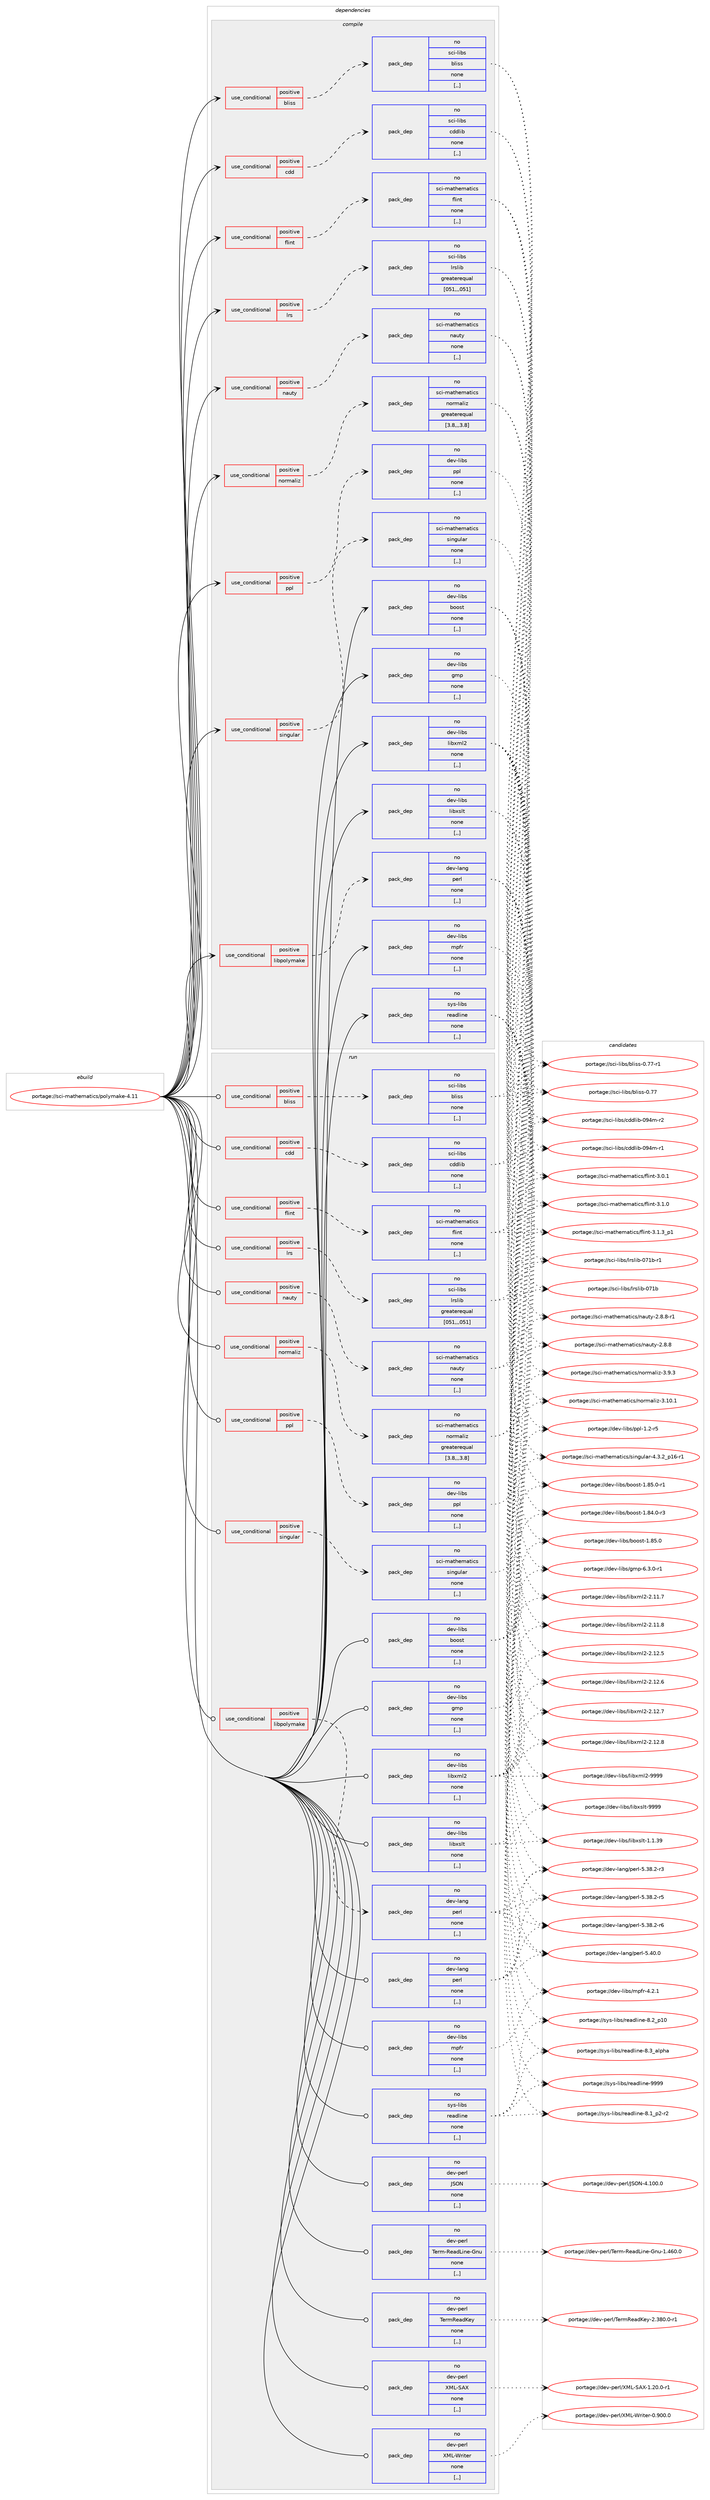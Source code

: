 digraph prolog {

# *************
# Graph options
# *************

newrank=true;
concentrate=true;
compound=true;
graph [rankdir=LR,fontname=Helvetica,fontsize=10,ranksep=1.5];#, ranksep=2.5, nodesep=0.2];
edge  [arrowhead=vee];
node  [fontname=Helvetica,fontsize=10];

# **********
# The ebuild
# **********

subgraph cluster_leftcol {
color=gray;
rank=same;
label=<<i>ebuild</i>>;
id [label="portage://sci-mathematics/polymake-4.11", color=red, width=4, href="../sci-mathematics/polymake-4.11.svg"];
}

# ****************
# The dependencies
# ****************

subgraph cluster_midcol {
color=gray;
label=<<i>dependencies</i>>;
subgraph cluster_compile {
fillcolor="#eeeeee";
style=filled;
label=<<i>compile</i>>;
subgraph cond105934 {
dependency399737 [label=<<TABLE BORDER="0" CELLBORDER="1" CELLSPACING="0" CELLPADDING="4"><TR><TD ROWSPAN="3" CELLPADDING="10">use_conditional</TD></TR><TR><TD>positive</TD></TR><TR><TD>bliss</TD></TR></TABLE>>, shape=none, color=red];
subgraph pack290978 {
dependency399738 [label=<<TABLE BORDER="0" CELLBORDER="1" CELLSPACING="0" CELLPADDING="4" WIDTH="220"><TR><TD ROWSPAN="6" CELLPADDING="30">pack_dep</TD></TR><TR><TD WIDTH="110">no</TD></TR><TR><TD>sci-libs</TD></TR><TR><TD>bliss</TD></TR><TR><TD>none</TD></TR><TR><TD>[,,]</TD></TR></TABLE>>, shape=none, color=blue];
}
dependency399737:e -> dependency399738:w [weight=20,style="dashed",arrowhead="vee"];
}
id:e -> dependency399737:w [weight=20,style="solid",arrowhead="vee"];
subgraph cond105935 {
dependency399739 [label=<<TABLE BORDER="0" CELLBORDER="1" CELLSPACING="0" CELLPADDING="4"><TR><TD ROWSPAN="3" CELLPADDING="10">use_conditional</TD></TR><TR><TD>positive</TD></TR><TR><TD>cdd</TD></TR></TABLE>>, shape=none, color=red];
subgraph pack290979 {
dependency399740 [label=<<TABLE BORDER="0" CELLBORDER="1" CELLSPACING="0" CELLPADDING="4" WIDTH="220"><TR><TD ROWSPAN="6" CELLPADDING="30">pack_dep</TD></TR><TR><TD WIDTH="110">no</TD></TR><TR><TD>sci-libs</TD></TR><TR><TD>cddlib</TD></TR><TR><TD>none</TD></TR><TR><TD>[,,]</TD></TR></TABLE>>, shape=none, color=blue];
}
dependency399739:e -> dependency399740:w [weight=20,style="dashed",arrowhead="vee"];
}
id:e -> dependency399739:w [weight=20,style="solid",arrowhead="vee"];
subgraph cond105936 {
dependency399741 [label=<<TABLE BORDER="0" CELLBORDER="1" CELLSPACING="0" CELLPADDING="4"><TR><TD ROWSPAN="3" CELLPADDING="10">use_conditional</TD></TR><TR><TD>positive</TD></TR><TR><TD>flint</TD></TR></TABLE>>, shape=none, color=red];
subgraph pack290980 {
dependency399742 [label=<<TABLE BORDER="0" CELLBORDER="1" CELLSPACING="0" CELLPADDING="4" WIDTH="220"><TR><TD ROWSPAN="6" CELLPADDING="30">pack_dep</TD></TR><TR><TD WIDTH="110">no</TD></TR><TR><TD>sci-mathematics</TD></TR><TR><TD>flint</TD></TR><TR><TD>none</TD></TR><TR><TD>[,,]</TD></TR></TABLE>>, shape=none, color=blue];
}
dependency399741:e -> dependency399742:w [weight=20,style="dashed",arrowhead="vee"];
}
id:e -> dependency399741:w [weight=20,style="solid",arrowhead="vee"];
subgraph cond105937 {
dependency399743 [label=<<TABLE BORDER="0" CELLBORDER="1" CELLSPACING="0" CELLPADDING="4"><TR><TD ROWSPAN="3" CELLPADDING="10">use_conditional</TD></TR><TR><TD>positive</TD></TR><TR><TD>libpolymake</TD></TR></TABLE>>, shape=none, color=red];
subgraph pack290981 {
dependency399744 [label=<<TABLE BORDER="0" CELLBORDER="1" CELLSPACING="0" CELLPADDING="4" WIDTH="220"><TR><TD ROWSPAN="6" CELLPADDING="30">pack_dep</TD></TR><TR><TD WIDTH="110">no</TD></TR><TR><TD>dev-lang</TD></TR><TR><TD>perl</TD></TR><TR><TD>none</TD></TR><TR><TD>[,,]</TD></TR></TABLE>>, shape=none, color=blue];
}
dependency399743:e -> dependency399744:w [weight=20,style="dashed",arrowhead="vee"];
}
id:e -> dependency399743:w [weight=20,style="solid",arrowhead="vee"];
subgraph cond105938 {
dependency399745 [label=<<TABLE BORDER="0" CELLBORDER="1" CELLSPACING="0" CELLPADDING="4"><TR><TD ROWSPAN="3" CELLPADDING="10">use_conditional</TD></TR><TR><TD>positive</TD></TR><TR><TD>lrs</TD></TR></TABLE>>, shape=none, color=red];
subgraph pack290982 {
dependency399746 [label=<<TABLE BORDER="0" CELLBORDER="1" CELLSPACING="0" CELLPADDING="4" WIDTH="220"><TR><TD ROWSPAN="6" CELLPADDING="30">pack_dep</TD></TR><TR><TD WIDTH="110">no</TD></TR><TR><TD>sci-libs</TD></TR><TR><TD>lrslib</TD></TR><TR><TD>greaterequal</TD></TR><TR><TD>[051,,,051]</TD></TR></TABLE>>, shape=none, color=blue];
}
dependency399745:e -> dependency399746:w [weight=20,style="dashed",arrowhead="vee"];
}
id:e -> dependency399745:w [weight=20,style="solid",arrowhead="vee"];
subgraph cond105939 {
dependency399747 [label=<<TABLE BORDER="0" CELLBORDER="1" CELLSPACING="0" CELLPADDING="4"><TR><TD ROWSPAN="3" CELLPADDING="10">use_conditional</TD></TR><TR><TD>positive</TD></TR><TR><TD>nauty</TD></TR></TABLE>>, shape=none, color=red];
subgraph pack290983 {
dependency399748 [label=<<TABLE BORDER="0" CELLBORDER="1" CELLSPACING="0" CELLPADDING="4" WIDTH="220"><TR><TD ROWSPAN="6" CELLPADDING="30">pack_dep</TD></TR><TR><TD WIDTH="110">no</TD></TR><TR><TD>sci-mathematics</TD></TR><TR><TD>nauty</TD></TR><TR><TD>none</TD></TR><TR><TD>[,,]</TD></TR></TABLE>>, shape=none, color=blue];
}
dependency399747:e -> dependency399748:w [weight=20,style="dashed",arrowhead="vee"];
}
id:e -> dependency399747:w [weight=20,style="solid",arrowhead="vee"];
subgraph cond105940 {
dependency399749 [label=<<TABLE BORDER="0" CELLBORDER="1" CELLSPACING="0" CELLPADDING="4"><TR><TD ROWSPAN="3" CELLPADDING="10">use_conditional</TD></TR><TR><TD>positive</TD></TR><TR><TD>normaliz</TD></TR></TABLE>>, shape=none, color=red];
subgraph pack290984 {
dependency399750 [label=<<TABLE BORDER="0" CELLBORDER="1" CELLSPACING="0" CELLPADDING="4" WIDTH="220"><TR><TD ROWSPAN="6" CELLPADDING="30">pack_dep</TD></TR><TR><TD WIDTH="110">no</TD></TR><TR><TD>sci-mathematics</TD></TR><TR><TD>normaliz</TD></TR><TR><TD>greaterequal</TD></TR><TR><TD>[3.8,,,3.8]</TD></TR></TABLE>>, shape=none, color=blue];
}
dependency399749:e -> dependency399750:w [weight=20,style="dashed",arrowhead="vee"];
}
id:e -> dependency399749:w [weight=20,style="solid",arrowhead="vee"];
subgraph cond105941 {
dependency399751 [label=<<TABLE BORDER="0" CELLBORDER="1" CELLSPACING="0" CELLPADDING="4"><TR><TD ROWSPAN="3" CELLPADDING="10">use_conditional</TD></TR><TR><TD>positive</TD></TR><TR><TD>ppl</TD></TR></TABLE>>, shape=none, color=red];
subgraph pack290985 {
dependency399752 [label=<<TABLE BORDER="0" CELLBORDER="1" CELLSPACING="0" CELLPADDING="4" WIDTH="220"><TR><TD ROWSPAN="6" CELLPADDING="30">pack_dep</TD></TR><TR><TD WIDTH="110">no</TD></TR><TR><TD>dev-libs</TD></TR><TR><TD>ppl</TD></TR><TR><TD>none</TD></TR><TR><TD>[,,]</TD></TR></TABLE>>, shape=none, color=blue];
}
dependency399751:e -> dependency399752:w [weight=20,style="dashed",arrowhead="vee"];
}
id:e -> dependency399751:w [weight=20,style="solid",arrowhead="vee"];
subgraph cond105942 {
dependency399753 [label=<<TABLE BORDER="0" CELLBORDER="1" CELLSPACING="0" CELLPADDING="4"><TR><TD ROWSPAN="3" CELLPADDING="10">use_conditional</TD></TR><TR><TD>positive</TD></TR><TR><TD>singular</TD></TR></TABLE>>, shape=none, color=red];
subgraph pack290986 {
dependency399754 [label=<<TABLE BORDER="0" CELLBORDER="1" CELLSPACING="0" CELLPADDING="4" WIDTH="220"><TR><TD ROWSPAN="6" CELLPADDING="30">pack_dep</TD></TR><TR><TD WIDTH="110">no</TD></TR><TR><TD>sci-mathematics</TD></TR><TR><TD>singular</TD></TR><TR><TD>none</TD></TR><TR><TD>[,,]</TD></TR></TABLE>>, shape=none, color=blue];
}
dependency399753:e -> dependency399754:w [weight=20,style="dashed",arrowhead="vee"];
}
id:e -> dependency399753:w [weight=20,style="solid",arrowhead="vee"];
subgraph pack290987 {
dependency399755 [label=<<TABLE BORDER="0" CELLBORDER="1" CELLSPACING="0" CELLPADDING="4" WIDTH="220"><TR><TD ROWSPAN="6" CELLPADDING="30">pack_dep</TD></TR><TR><TD WIDTH="110">no</TD></TR><TR><TD>dev-libs</TD></TR><TR><TD>boost</TD></TR><TR><TD>none</TD></TR><TR><TD>[,,]</TD></TR></TABLE>>, shape=none, color=blue];
}
id:e -> dependency399755:w [weight=20,style="solid",arrowhead="vee"];
subgraph pack290988 {
dependency399756 [label=<<TABLE BORDER="0" CELLBORDER="1" CELLSPACING="0" CELLPADDING="4" WIDTH="220"><TR><TD ROWSPAN="6" CELLPADDING="30">pack_dep</TD></TR><TR><TD WIDTH="110">no</TD></TR><TR><TD>dev-libs</TD></TR><TR><TD>gmp</TD></TR><TR><TD>none</TD></TR><TR><TD>[,,]</TD></TR></TABLE>>, shape=none, color=blue];
}
id:e -> dependency399756:w [weight=20,style="solid",arrowhead="vee"];
subgraph pack290989 {
dependency399757 [label=<<TABLE BORDER="0" CELLBORDER="1" CELLSPACING="0" CELLPADDING="4" WIDTH="220"><TR><TD ROWSPAN="6" CELLPADDING="30">pack_dep</TD></TR><TR><TD WIDTH="110">no</TD></TR><TR><TD>dev-libs</TD></TR><TR><TD>libxml2</TD></TR><TR><TD>none</TD></TR><TR><TD>[,,]</TD></TR></TABLE>>, shape=none, color=blue];
}
id:e -> dependency399757:w [weight=20,style="solid",arrowhead="vee"];
subgraph pack290990 {
dependency399758 [label=<<TABLE BORDER="0" CELLBORDER="1" CELLSPACING="0" CELLPADDING="4" WIDTH="220"><TR><TD ROWSPAN="6" CELLPADDING="30">pack_dep</TD></TR><TR><TD WIDTH="110">no</TD></TR><TR><TD>dev-libs</TD></TR><TR><TD>libxslt</TD></TR><TR><TD>none</TD></TR><TR><TD>[,,]</TD></TR></TABLE>>, shape=none, color=blue];
}
id:e -> dependency399758:w [weight=20,style="solid",arrowhead="vee"];
subgraph pack290991 {
dependency399759 [label=<<TABLE BORDER="0" CELLBORDER="1" CELLSPACING="0" CELLPADDING="4" WIDTH="220"><TR><TD ROWSPAN="6" CELLPADDING="30">pack_dep</TD></TR><TR><TD WIDTH="110">no</TD></TR><TR><TD>dev-libs</TD></TR><TR><TD>mpfr</TD></TR><TR><TD>none</TD></TR><TR><TD>[,,]</TD></TR></TABLE>>, shape=none, color=blue];
}
id:e -> dependency399759:w [weight=20,style="solid",arrowhead="vee"];
subgraph pack290992 {
dependency399760 [label=<<TABLE BORDER="0" CELLBORDER="1" CELLSPACING="0" CELLPADDING="4" WIDTH="220"><TR><TD ROWSPAN="6" CELLPADDING="30">pack_dep</TD></TR><TR><TD WIDTH="110">no</TD></TR><TR><TD>sys-libs</TD></TR><TR><TD>readline</TD></TR><TR><TD>none</TD></TR><TR><TD>[,,]</TD></TR></TABLE>>, shape=none, color=blue];
}
id:e -> dependency399760:w [weight=20,style="solid",arrowhead="vee"];
}
subgraph cluster_compileandrun {
fillcolor="#eeeeee";
style=filled;
label=<<i>compile and run</i>>;
}
subgraph cluster_run {
fillcolor="#eeeeee";
style=filled;
label=<<i>run</i>>;
subgraph cond105943 {
dependency399761 [label=<<TABLE BORDER="0" CELLBORDER="1" CELLSPACING="0" CELLPADDING="4"><TR><TD ROWSPAN="3" CELLPADDING="10">use_conditional</TD></TR><TR><TD>positive</TD></TR><TR><TD>bliss</TD></TR></TABLE>>, shape=none, color=red];
subgraph pack290993 {
dependency399762 [label=<<TABLE BORDER="0" CELLBORDER="1" CELLSPACING="0" CELLPADDING="4" WIDTH="220"><TR><TD ROWSPAN="6" CELLPADDING="30">pack_dep</TD></TR><TR><TD WIDTH="110">no</TD></TR><TR><TD>sci-libs</TD></TR><TR><TD>bliss</TD></TR><TR><TD>none</TD></TR><TR><TD>[,,]</TD></TR></TABLE>>, shape=none, color=blue];
}
dependency399761:e -> dependency399762:w [weight=20,style="dashed",arrowhead="vee"];
}
id:e -> dependency399761:w [weight=20,style="solid",arrowhead="odot"];
subgraph cond105944 {
dependency399763 [label=<<TABLE BORDER="0" CELLBORDER="1" CELLSPACING="0" CELLPADDING="4"><TR><TD ROWSPAN="3" CELLPADDING="10">use_conditional</TD></TR><TR><TD>positive</TD></TR><TR><TD>cdd</TD></TR></TABLE>>, shape=none, color=red];
subgraph pack290994 {
dependency399764 [label=<<TABLE BORDER="0" CELLBORDER="1" CELLSPACING="0" CELLPADDING="4" WIDTH="220"><TR><TD ROWSPAN="6" CELLPADDING="30">pack_dep</TD></TR><TR><TD WIDTH="110">no</TD></TR><TR><TD>sci-libs</TD></TR><TR><TD>cddlib</TD></TR><TR><TD>none</TD></TR><TR><TD>[,,]</TD></TR></TABLE>>, shape=none, color=blue];
}
dependency399763:e -> dependency399764:w [weight=20,style="dashed",arrowhead="vee"];
}
id:e -> dependency399763:w [weight=20,style="solid",arrowhead="odot"];
subgraph cond105945 {
dependency399765 [label=<<TABLE BORDER="0" CELLBORDER="1" CELLSPACING="0" CELLPADDING="4"><TR><TD ROWSPAN="3" CELLPADDING="10">use_conditional</TD></TR><TR><TD>positive</TD></TR><TR><TD>flint</TD></TR></TABLE>>, shape=none, color=red];
subgraph pack290995 {
dependency399766 [label=<<TABLE BORDER="0" CELLBORDER="1" CELLSPACING="0" CELLPADDING="4" WIDTH="220"><TR><TD ROWSPAN="6" CELLPADDING="30">pack_dep</TD></TR><TR><TD WIDTH="110">no</TD></TR><TR><TD>sci-mathematics</TD></TR><TR><TD>flint</TD></TR><TR><TD>none</TD></TR><TR><TD>[,,]</TD></TR></TABLE>>, shape=none, color=blue];
}
dependency399765:e -> dependency399766:w [weight=20,style="dashed",arrowhead="vee"];
}
id:e -> dependency399765:w [weight=20,style="solid",arrowhead="odot"];
subgraph cond105946 {
dependency399767 [label=<<TABLE BORDER="0" CELLBORDER="1" CELLSPACING="0" CELLPADDING="4"><TR><TD ROWSPAN="3" CELLPADDING="10">use_conditional</TD></TR><TR><TD>positive</TD></TR><TR><TD>libpolymake</TD></TR></TABLE>>, shape=none, color=red];
subgraph pack290996 {
dependency399768 [label=<<TABLE BORDER="0" CELLBORDER="1" CELLSPACING="0" CELLPADDING="4" WIDTH="220"><TR><TD ROWSPAN="6" CELLPADDING="30">pack_dep</TD></TR><TR><TD WIDTH="110">no</TD></TR><TR><TD>dev-lang</TD></TR><TR><TD>perl</TD></TR><TR><TD>none</TD></TR><TR><TD>[,,]</TD></TR></TABLE>>, shape=none, color=blue];
}
dependency399767:e -> dependency399768:w [weight=20,style="dashed",arrowhead="vee"];
}
id:e -> dependency399767:w [weight=20,style="solid",arrowhead="odot"];
subgraph cond105947 {
dependency399769 [label=<<TABLE BORDER="0" CELLBORDER="1" CELLSPACING="0" CELLPADDING="4"><TR><TD ROWSPAN="3" CELLPADDING="10">use_conditional</TD></TR><TR><TD>positive</TD></TR><TR><TD>lrs</TD></TR></TABLE>>, shape=none, color=red];
subgraph pack290997 {
dependency399770 [label=<<TABLE BORDER="0" CELLBORDER="1" CELLSPACING="0" CELLPADDING="4" WIDTH="220"><TR><TD ROWSPAN="6" CELLPADDING="30">pack_dep</TD></TR><TR><TD WIDTH="110">no</TD></TR><TR><TD>sci-libs</TD></TR><TR><TD>lrslib</TD></TR><TR><TD>greaterequal</TD></TR><TR><TD>[051,,,051]</TD></TR></TABLE>>, shape=none, color=blue];
}
dependency399769:e -> dependency399770:w [weight=20,style="dashed",arrowhead="vee"];
}
id:e -> dependency399769:w [weight=20,style="solid",arrowhead="odot"];
subgraph cond105948 {
dependency399771 [label=<<TABLE BORDER="0" CELLBORDER="1" CELLSPACING="0" CELLPADDING="4"><TR><TD ROWSPAN="3" CELLPADDING="10">use_conditional</TD></TR><TR><TD>positive</TD></TR><TR><TD>nauty</TD></TR></TABLE>>, shape=none, color=red];
subgraph pack290998 {
dependency399772 [label=<<TABLE BORDER="0" CELLBORDER="1" CELLSPACING="0" CELLPADDING="4" WIDTH="220"><TR><TD ROWSPAN="6" CELLPADDING="30">pack_dep</TD></TR><TR><TD WIDTH="110">no</TD></TR><TR><TD>sci-mathematics</TD></TR><TR><TD>nauty</TD></TR><TR><TD>none</TD></TR><TR><TD>[,,]</TD></TR></TABLE>>, shape=none, color=blue];
}
dependency399771:e -> dependency399772:w [weight=20,style="dashed",arrowhead="vee"];
}
id:e -> dependency399771:w [weight=20,style="solid",arrowhead="odot"];
subgraph cond105949 {
dependency399773 [label=<<TABLE BORDER="0" CELLBORDER="1" CELLSPACING="0" CELLPADDING="4"><TR><TD ROWSPAN="3" CELLPADDING="10">use_conditional</TD></TR><TR><TD>positive</TD></TR><TR><TD>normaliz</TD></TR></TABLE>>, shape=none, color=red];
subgraph pack290999 {
dependency399774 [label=<<TABLE BORDER="0" CELLBORDER="1" CELLSPACING="0" CELLPADDING="4" WIDTH="220"><TR><TD ROWSPAN="6" CELLPADDING="30">pack_dep</TD></TR><TR><TD WIDTH="110">no</TD></TR><TR><TD>sci-mathematics</TD></TR><TR><TD>normaliz</TD></TR><TR><TD>greaterequal</TD></TR><TR><TD>[3.8,,,3.8]</TD></TR></TABLE>>, shape=none, color=blue];
}
dependency399773:e -> dependency399774:w [weight=20,style="dashed",arrowhead="vee"];
}
id:e -> dependency399773:w [weight=20,style="solid",arrowhead="odot"];
subgraph cond105950 {
dependency399775 [label=<<TABLE BORDER="0" CELLBORDER="1" CELLSPACING="0" CELLPADDING="4"><TR><TD ROWSPAN="3" CELLPADDING="10">use_conditional</TD></TR><TR><TD>positive</TD></TR><TR><TD>ppl</TD></TR></TABLE>>, shape=none, color=red];
subgraph pack291000 {
dependency399776 [label=<<TABLE BORDER="0" CELLBORDER="1" CELLSPACING="0" CELLPADDING="4" WIDTH="220"><TR><TD ROWSPAN="6" CELLPADDING="30">pack_dep</TD></TR><TR><TD WIDTH="110">no</TD></TR><TR><TD>dev-libs</TD></TR><TR><TD>ppl</TD></TR><TR><TD>none</TD></TR><TR><TD>[,,]</TD></TR></TABLE>>, shape=none, color=blue];
}
dependency399775:e -> dependency399776:w [weight=20,style="dashed",arrowhead="vee"];
}
id:e -> dependency399775:w [weight=20,style="solid",arrowhead="odot"];
subgraph cond105951 {
dependency399777 [label=<<TABLE BORDER="0" CELLBORDER="1" CELLSPACING="0" CELLPADDING="4"><TR><TD ROWSPAN="3" CELLPADDING="10">use_conditional</TD></TR><TR><TD>positive</TD></TR><TR><TD>singular</TD></TR></TABLE>>, shape=none, color=red];
subgraph pack291001 {
dependency399778 [label=<<TABLE BORDER="0" CELLBORDER="1" CELLSPACING="0" CELLPADDING="4" WIDTH="220"><TR><TD ROWSPAN="6" CELLPADDING="30">pack_dep</TD></TR><TR><TD WIDTH="110">no</TD></TR><TR><TD>sci-mathematics</TD></TR><TR><TD>singular</TD></TR><TR><TD>none</TD></TR><TR><TD>[,,]</TD></TR></TABLE>>, shape=none, color=blue];
}
dependency399777:e -> dependency399778:w [weight=20,style="dashed",arrowhead="vee"];
}
id:e -> dependency399777:w [weight=20,style="solid",arrowhead="odot"];
subgraph pack291002 {
dependency399779 [label=<<TABLE BORDER="0" CELLBORDER="1" CELLSPACING="0" CELLPADDING="4" WIDTH="220"><TR><TD ROWSPAN="6" CELLPADDING="30">pack_dep</TD></TR><TR><TD WIDTH="110">no</TD></TR><TR><TD>dev-lang</TD></TR><TR><TD>perl</TD></TR><TR><TD>none</TD></TR><TR><TD>[,,]</TD></TR></TABLE>>, shape=none, color=blue];
}
id:e -> dependency399779:w [weight=20,style="solid",arrowhead="odot"];
subgraph pack291003 {
dependency399780 [label=<<TABLE BORDER="0" CELLBORDER="1" CELLSPACING="0" CELLPADDING="4" WIDTH="220"><TR><TD ROWSPAN="6" CELLPADDING="30">pack_dep</TD></TR><TR><TD WIDTH="110">no</TD></TR><TR><TD>dev-libs</TD></TR><TR><TD>boost</TD></TR><TR><TD>none</TD></TR><TR><TD>[,,]</TD></TR></TABLE>>, shape=none, color=blue];
}
id:e -> dependency399780:w [weight=20,style="solid",arrowhead="odot"];
subgraph pack291004 {
dependency399781 [label=<<TABLE BORDER="0" CELLBORDER="1" CELLSPACING="0" CELLPADDING="4" WIDTH="220"><TR><TD ROWSPAN="6" CELLPADDING="30">pack_dep</TD></TR><TR><TD WIDTH="110">no</TD></TR><TR><TD>dev-libs</TD></TR><TR><TD>gmp</TD></TR><TR><TD>none</TD></TR><TR><TD>[,,]</TD></TR></TABLE>>, shape=none, color=blue];
}
id:e -> dependency399781:w [weight=20,style="solid",arrowhead="odot"];
subgraph pack291005 {
dependency399782 [label=<<TABLE BORDER="0" CELLBORDER="1" CELLSPACING="0" CELLPADDING="4" WIDTH="220"><TR><TD ROWSPAN="6" CELLPADDING="30">pack_dep</TD></TR><TR><TD WIDTH="110">no</TD></TR><TR><TD>dev-libs</TD></TR><TR><TD>libxml2</TD></TR><TR><TD>none</TD></TR><TR><TD>[,,]</TD></TR></TABLE>>, shape=none, color=blue];
}
id:e -> dependency399782:w [weight=20,style="solid",arrowhead="odot"];
subgraph pack291006 {
dependency399783 [label=<<TABLE BORDER="0" CELLBORDER="1" CELLSPACING="0" CELLPADDING="4" WIDTH="220"><TR><TD ROWSPAN="6" CELLPADDING="30">pack_dep</TD></TR><TR><TD WIDTH="110">no</TD></TR><TR><TD>dev-libs</TD></TR><TR><TD>libxslt</TD></TR><TR><TD>none</TD></TR><TR><TD>[,,]</TD></TR></TABLE>>, shape=none, color=blue];
}
id:e -> dependency399783:w [weight=20,style="solid",arrowhead="odot"];
subgraph pack291007 {
dependency399784 [label=<<TABLE BORDER="0" CELLBORDER="1" CELLSPACING="0" CELLPADDING="4" WIDTH="220"><TR><TD ROWSPAN="6" CELLPADDING="30">pack_dep</TD></TR><TR><TD WIDTH="110">no</TD></TR><TR><TD>dev-libs</TD></TR><TR><TD>mpfr</TD></TR><TR><TD>none</TD></TR><TR><TD>[,,]</TD></TR></TABLE>>, shape=none, color=blue];
}
id:e -> dependency399784:w [weight=20,style="solid",arrowhead="odot"];
subgraph pack291008 {
dependency399785 [label=<<TABLE BORDER="0" CELLBORDER="1" CELLSPACING="0" CELLPADDING="4" WIDTH="220"><TR><TD ROWSPAN="6" CELLPADDING="30">pack_dep</TD></TR><TR><TD WIDTH="110">no</TD></TR><TR><TD>dev-perl</TD></TR><TR><TD>JSON</TD></TR><TR><TD>none</TD></TR><TR><TD>[,,]</TD></TR></TABLE>>, shape=none, color=blue];
}
id:e -> dependency399785:w [weight=20,style="solid",arrowhead="odot"];
subgraph pack291009 {
dependency399786 [label=<<TABLE BORDER="0" CELLBORDER="1" CELLSPACING="0" CELLPADDING="4" WIDTH="220"><TR><TD ROWSPAN="6" CELLPADDING="30">pack_dep</TD></TR><TR><TD WIDTH="110">no</TD></TR><TR><TD>dev-perl</TD></TR><TR><TD>Term-ReadLine-Gnu</TD></TR><TR><TD>none</TD></TR><TR><TD>[,,]</TD></TR></TABLE>>, shape=none, color=blue];
}
id:e -> dependency399786:w [weight=20,style="solid",arrowhead="odot"];
subgraph pack291010 {
dependency399787 [label=<<TABLE BORDER="0" CELLBORDER="1" CELLSPACING="0" CELLPADDING="4" WIDTH="220"><TR><TD ROWSPAN="6" CELLPADDING="30">pack_dep</TD></TR><TR><TD WIDTH="110">no</TD></TR><TR><TD>dev-perl</TD></TR><TR><TD>TermReadKey</TD></TR><TR><TD>none</TD></TR><TR><TD>[,,]</TD></TR></TABLE>>, shape=none, color=blue];
}
id:e -> dependency399787:w [weight=20,style="solid",arrowhead="odot"];
subgraph pack291011 {
dependency399788 [label=<<TABLE BORDER="0" CELLBORDER="1" CELLSPACING="0" CELLPADDING="4" WIDTH="220"><TR><TD ROWSPAN="6" CELLPADDING="30">pack_dep</TD></TR><TR><TD WIDTH="110">no</TD></TR><TR><TD>dev-perl</TD></TR><TR><TD>XML-SAX</TD></TR><TR><TD>none</TD></TR><TR><TD>[,,]</TD></TR></TABLE>>, shape=none, color=blue];
}
id:e -> dependency399788:w [weight=20,style="solid",arrowhead="odot"];
subgraph pack291012 {
dependency399789 [label=<<TABLE BORDER="0" CELLBORDER="1" CELLSPACING="0" CELLPADDING="4" WIDTH="220"><TR><TD ROWSPAN="6" CELLPADDING="30">pack_dep</TD></TR><TR><TD WIDTH="110">no</TD></TR><TR><TD>dev-perl</TD></TR><TR><TD>XML-Writer</TD></TR><TR><TD>none</TD></TR><TR><TD>[,,]</TD></TR></TABLE>>, shape=none, color=blue];
}
id:e -> dependency399789:w [weight=20,style="solid",arrowhead="odot"];
subgraph pack291013 {
dependency399790 [label=<<TABLE BORDER="0" CELLBORDER="1" CELLSPACING="0" CELLPADDING="4" WIDTH="220"><TR><TD ROWSPAN="6" CELLPADDING="30">pack_dep</TD></TR><TR><TD WIDTH="110">no</TD></TR><TR><TD>sys-libs</TD></TR><TR><TD>readline</TD></TR><TR><TD>none</TD></TR><TR><TD>[,,]</TD></TR></TABLE>>, shape=none, color=blue];
}
id:e -> dependency399790:w [weight=20,style="solid",arrowhead="odot"];
}
}

# **************
# The candidates
# **************

subgraph cluster_choices {
rank=same;
color=gray;
label=<<i>candidates</i>>;

subgraph choice290978 {
color=black;
nodesep=1;
choice11599105451081059811547981081051151154548465555 [label="portage://sci-libs/bliss-0.77", color=red, width=4,href="../sci-libs/bliss-0.77.svg"];
choice115991054510810598115479810810511511545484655554511449 [label="portage://sci-libs/bliss-0.77-r1", color=red, width=4,href="../sci-libs/bliss-0.77-r1.svg"];
dependency399738:e -> choice11599105451081059811547981081051151154548465555:w [style=dotted,weight="100"];
dependency399738:e -> choice115991054510810598115479810810511511545484655554511449:w [style=dotted,weight="100"];
}
subgraph choice290979 {
color=black;
nodesep=1;
choice115991054510810598115479910010010810598454857521094511449 [label="portage://sci-libs/cddlib-094m-r1", color=red, width=4,href="../sci-libs/cddlib-094m-r1.svg"];
choice115991054510810598115479910010010810598454857521094511450 [label="portage://sci-libs/cddlib-094m-r2", color=red, width=4,href="../sci-libs/cddlib-094m-r2.svg"];
dependency399740:e -> choice115991054510810598115479910010010810598454857521094511449:w [style=dotted,weight="100"];
dependency399740:e -> choice115991054510810598115479910010010810598454857521094511450:w [style=dotted,weight="100"];
}
subgraph choice290980 {
color=black;
nodesep=1;
choice115991054510997116104101109971161059911547102108105110116455146484649 [label="portage://sci-mathematics/flint-3.0.1", color=red, width=4,href="../sci-mathematics/flint-3.0.1.svg"];
choice115991054510997116104101109971161059911547102108105110116455146494648 [label="portage://sci-mathematics/flint-3.1.0", color=red, width=4,href="../sci-mathematics/flint-3.1.0.svg"];
choice1159910545109971161041011099711610599115471021081051101164551464946519511249 [label="portage://sci-mathematics/flint-3.1.3_p1", color=red, width=4,href="../sci-mathematics/flint-3.1.3_p1.svg"];
dependency399742:e -> choice115991054510997116104101109971161059911547102108105110116455146484649:w [style=dotted,weight="100"];
dependency399742:e -> choice115991054510997116104101109971161059911547102108105110116455146494648:w [style=dotted,weight="100"];
dependency399742:e -> choice1159910545109971161041011099711610599115471021081051101164551464946519511249:w [style=dotted,weight="100"];
}
subgraph choice290981 {
color=black;
nodesep=1;
choice100101118451089711010347112101114108455346515646504511451 [label="portage://dev-lang/perl-5.38.2-r3", color=red, width=4,href="../dev-lang/perl-5.38.2-r3.svg"];
choice100101118451089711010347112101114108455346515646504511453 [label="portage://dev-lang/perl-5.38.2-r5", color=red, width=4,href="../dev-lang/perl-5.38.2-r5.svg"];
choice100101118451089711010347112101114108455346515646504511454 [label="portage://dev-lang/perl-5.38.2-r6", color=red, width=4,href="../dev-lang/perl-5.38.2-r6.svg"];
choice10010111845108971101034711210111410845534652484648 [label="portage://dev-lang/perl-5.40.0", color=red, width=4,href="../dev-lang/perl-5.40.0.svg"];
dependency399744:e -> choice100101118451089711010347112101114108455346515646504511451:w [style=dotted,weight="100"];
dependency399744:e -> choice100101118451089711010347112101114108455346515646504511453:w [style=dotted,weight="100"];
dependency399744:e -> choice100101118451089711010347112101114108455346515646504511454:w [style=dotted,weight="100"];
dependency399744:e -> choice10010111845108971101034711210111410845534652484648:w [style=dotted,weight="100"];
}
subgraph choice290982 {
color=black;
nodesep=1;
choice11599105451081059811547108114115108105984548554998 [label="portage://sci-libs/lrslib-071b", color=red, width=4,href="../sci-libs/lrslib-071b.svg"];
choice115991054510810598115471081141151081059845485549984511449 [label="portage://sci-libs/lrslib-071b-r1", color=red, width=4,href="../sci-libs/lrslib-071b-r1.svg"];
dependency399746:e -> choice11599105451081059811547108114115108105984548554998:w [style=dotted,weight="100"];
dependency399746:e -> choice115991054510810598115471081141151081059845485549984511449:w [style=dotted,weight="100"];
}
subgraph choice290983 {
color=black;
nodesep=1;
choice11599105451099711610410110997116105991154711097117116121455046564656 [label="portage://sci-mathematics/nauty-2.8.8", color=red, width=4,href="../sci-mathematics/nauty-2.8.8.svg"];
choice115991054510997116104101109971161059911547110971171161214550465646564511449 [label="portage://sci-mathematics/nauty-2.8.8-r1", color=red, width=4,href="../sci-mathematics/nauty-2.8.8-r1.svg"];
dependency399748:e -> choice11599105451099711610410110997116105991154711097117116121455046564656:w [style=dotted,weight="100"];
dependency399748:e -> choice115991054510997116104101109971161059911547110971171161214550465646564511449:w [style=dotted,weight="100"];
}
subgraph choice290984 {
color=black;
nodesep=1;
choice1159910545109971161041011099711610599115471101111141099710810512245514649484649 [label="portage://sci-mathematics/normaliz-3.10.1", color=red, width=4,href="../sci-mathematics/normaliz-3.10.1.svg"];
choice11599105451099711610410110997116105991154711011111410997108105122455146574651 [label="portage://sci-mathematics/normaliz-3.9.3", color=red, width=4,href="../sci-mathematics/normaliz-3.9.3.svg"];
dependency399750:e -> choice1159910545109971161041011099711610599115471101111141099710810512245514649484649:w [style=dotted,weight="100"];
dependency399750:e -> choice11599105451099711610410110997116105991154711011111410997108105122455146574651:w [style=dotted,weight="100"];
}
subgraph choice290985 {
color=black;
nodesep=1;
choice100101118451081059811547112112108454946504511453 [label="portage://dev-libs/ppl-1.2-r5", color=red, width=4,href="../dev-libs/ppl-1.2-r5.svg"];
dependency399752:e -> choice100101118451081059811547112112108454946504511453:w [style=dotted,weight="100"];
}
subgraph choice290986 {
color=black;
nodesep=1;
choice115991054510997116104101109971161059911547115105110103117108971144552465146509511249544511449 [label="portage://sci-mathematics/singular-4.3.2_p16-r1", color=red, width=4,href="../sci-mathematics/singular-4.3.2_p16-r1.svg"];
dependency399754:e -> choice115991054510997116104101109971161059911547115105110103117108971144552465146509511249544511449:w [style=dotted,weight="100"];
}
subgraph choice290987 {
color=black;
nodesep=1;
choice10010111845108105981154798111111115116454946565246484511451 [label="portage://dev-libs/boost-1.84.0-r3", color=red, width=4,href="../dev-libs/boost-1.84.0-r3.svg"];
choice1001011184510810598115479811111111511645494656534648 [label="portage://dev-libs/boost-1.85.0", color=red, width=4,href="../dev-libs/boost-1.85.0.svg"];
choice10010111845108105981154798111111115116454946565346484511449 [label="portage://dev-libs/boost-1.85.0-r1", color=red, width=4,href="../dev-libs/boost-1.85.0-r1.svg"];
dependency399755:e -> choice10010111845108105981154798111111115116454946565246484511451:w [style=dotted,weight="100"];
dependency399755:e -> choice1001011184510810598115479811111111511645494656534648:w [style=dotted,weight="100"];
dependency399755:e -> choice10010111845108105981154798111111115116454946565346484511449:w [style=dotted,weight="100"];
}
subgraph choice290988 {
color=black;
nodesep=1;
choice1001011184510810598115471031091124554465146484511449 [label="portage://dev-libs/gmp-6.3.0-r1", color=red, width=4,href="../dev-libs/gmp-6.3.0-r1.svg"];
dependency399756:e -> choice1001011184510810598115471031091124554465146484511449:w [style=dotted,weight="100"];
}
subgraph choice290989 {
color=black;
nodesep=1;
choice100101118451081059811547108105981201091085045504649494655 [label="portage://dev-libs/libxml2-2.11.7", color=red, width=4,href="../dev-libs/libxml2-2.11.7.svg"];
choice100101118451081059811547108105981201091085045504649494656 [label="portage://dev-libs/libxml2-2.11.8", color=red, width=4,href="../dev-libs/libxml2-2.11.8.svg"];
choice100101118451081059811547108105981201091085045504649504653 [label="portage://dev-libs/libxml2-2.12.5", color=red, width=4,href="../dev-libs/libxml2-2.12.5.svg"];
choice100101118451081059811547108105981201091085045504649504654 [label="portage://dev-libs/libxml2-2.12.6", color=red, width=4,href="../dev-libs/libxml2-2.12.6.svg"];
choice100101118451081059811547108105981201091085045504649504655 [label="portage://dev-libs/libxml2-2.12.7", color=red, width=4,href="../dev-libs/libxml2-2.12.7.svg"];
choice100101118451081059811547108105981201091085045504649504656 [label="portage://dev-libs/libxml2-2.12.8", color=red, width=4,href="../dev-libs/libxml2-2.12.8.svg"];
choice10010111845108105981154710810598120109108504557575757 [label="portage://dev-libs/libxml2-9999", color=red, width=4,href="../dev-libs/libxml2-9999.svg"];
dependency399757:e -> choice100101118451081059811547108105981201091085045504649494655:w [style=dotted,weight="100"];
dependency399757:e -> choice100101118451081059811547108105981201091085045504649494656:w [style=dotted,weight="100"];
dependency399757:e -> choice100101118451081059811547108105981201091085045504649504653:w [style=dotted,weight="100"];
dependency399757:e -> choice100101118451081059811547108105981201091085045504649504654:w [style=dotted,weight="100"];
dependency399757:e -> choice100101118451081059811547108105981201091085045504649504655:w [style=dotted,weight="100"];
dependency399757:e -> choice100101118451081059811547108105981201091085045504649504656:w [style=dotted,weight="100"];
dependency399757:e -> choice10010111845108105981154710810598120109108504557575757:w [style=dotted,weight="100"];
}
subgraph choice290990 {
color=black;
nodesep=1;
choice1001011184510810598115471081059812011510811645494649465157 [label="portage://dev-libs/libxslt-1.1.39", color=red, width=4,href="../dev-libs/libxslt-1.1.39.svg"];
choice100101118451081059811547108105981201151081164557575757 [label="portage://dev-libs/libxslt-9999", color=red, width=4,href="../dev-libs/libxslt-9999.svg"];
dependency399758:e -> choice1001011184510810598115471081059812011510811645494649465157:w [style=dotted,weight="100"];
dependency399758:e -> choice100101118451081059811547108105981201151081164557575757:w [style=dotted,weight="100"];
}
subgraph choice290991 {
color=black;
nodesep=1;
choice100101118451081059811547109112102114455246504649 [label="portage://dev-libs/mpfr-4.2.1", color=red, width=4,href="../dev-libs/mpfr-4.2.1.svg"];
dependency399759:e -> choice100101118451081059811547109112102114455246504649:w [style=dotted,weight="100"];
}
subgraph choice290992 {
color=black;
nodesep=1;
choice115121115451081059811547114101971001081051101014556464995112504511450 [label="portage://sys-libs/readline-8.1_p2-r2", color=red, width=4,href="../sys-libs/readline-8.1_p2-r2.svg"];
choice1151211154510810598115471141019710010810511010145564650951124948 [label="portage://sys-libs/readline-8.2_p10", color=red, width=4,href="../sys-libs/readline-8.2_p10.svg"];
choice1151211154510810598115471141019710010810511010145564651959710811210497 [label="portage://sys-libs/readline-8.3_alpha", color=red, width=4,href="../sys-libs/readline-8.3_alpha.svg"];
choice115121115451081059811547114101971001081051101014557575757 [label="portage://sys-libs/readline-9999", color=red, width=4,href="../sys-libs/readline-9999.svg"];
dependency399760:e -> choice115121115451081059811547114101971001081051101014556464995112504511450:w [style=dotted,weight="100"];
dependency399760:e -> choice1151211154510810598115471141019710010810511010145564650951124948:w [style=dotted,weight="100"];
dependency399760:e -> choice1151211154510810598115471141019710010810511010145564651959710811210497:w [style=dotted,weight="100"];
dependency399760:e -> choice115121115451081059811547114101971001081051101014557575757:w [style=dotted,weight="100"];
}
subgraph choice290993 {
color=black;
nodesep=1;
choice11599105451081059811547981081051151154548465555 [label="portage://sci-libs/bliss-0.77", color=red, width=4,href="../sci-libs/bliss-0.77.svg"];
choice115991054510810598115479810810511511545484655554511449 [label="portage://sci-libs/bliss-0.77-r1", color=red, width=4,href="../sci-libs/bliss-0.77-r1.svg"];
dependency399762:e -> choice11599105451081059811547981081051151154548465555:w [style=dotted,weight="100"];
dependency399762:e -> choice115991054510810598115479810810511511545484655554511449:w [style=dotted,weight="100"];
}
subgraph choice290994 {
color=black;
nodesep=1;
choice115991054510810598115479910010010810598454857521094511449 [label="portage://sci-libs/cddlib-094m-r1", color=red, width=4,href="../sci-libs/cddlib-094m-r1.svg"];
choice115991054510810598115479910010010810598454857521094511450 [label="portage://sci-libs/cddlib-094m-r2", color=red, width=4,href="../sci-libs/cddlib-094m-r2.svg"];
dependency399764:e -> choice115991054510810598115479910010010810598454857521094511449:w [style=dotted,weight="100"];
dependency399764:e -> choice115991054510810598115479910010010810598454857521094511450:w [style=dotted,weight="100"];
}
subgraph choice290995 {
color=black;
nodesep=1;
choice115991054510997116104101109971161059911547102108105110116455146484649 [label="portage://sci-mathematics/flint-3.0.1", color=red, width=4,href="../sci-mathematics/flint-3.0.1.svg"];
choice115991054510997116104101109971161059911547102108105110116455146494648 [label="portage://sci-mathematics/flint-3.1.0", color=red, width=4,href="../sci-mathematics/flint-3.1.0.svg"];
choice1159910545109971161041011099711610599115471021081051101164551464946519511249 [label="portage://sci-mathematics/flint-3.1.3_p1", color=red, width=4,href="../sci-mathematics/flint-3.1.3_p1.svg"];
dependency399766:e -> choice115991054510997116104101109971161059911547102108105110116455146484649:w [style=dotted,weight="100"];
dependency399766:e -> choice115991054510997116104101109971161059911547102108105110116455146494648:w [style=dotted,weight="100"];
dependency399766:e -> choice1159910545109971161041011099711610599115471021081051101164551464946519511249:w [style=dotted,weight="100"];
}
subgraph choice290996 {
color=black;
nodesep=1;
choice100101118451089711010347112101114108455346515646504511451 [label="portage://dev-lang/perl-5.38.2-r3", color=red, width=4,href="../dev-lang/perl-5.38.2-r3.svg"];
choice100101118451089711010347112101114108455346515646504511453 [label="portage://dev-lang/perl-5.38.2-r5", color=red, width=4,href="../dev-lang/perl-5.38.2-r5.svg"];
choice100101118451089711010347112101114108455346515646504511454 [label="portage://dev-lang/perl-5.38.2-r6", color=red, width=4,href="../dev-lang/perl-5.38.2-r6.svg"];
choice10010111845108971101034711210111410845534652484648 [label="portage://dev-lang/perl-5.40.0", color=red, width=4,href="../dev-lang/perl-5.40.0.svg"];
dependency399768:e -> choice100101118451089711010347112101114108455346515646504511451:w [style=dotted,weight="100"];
dependency399768:e -> choice100101118451089711010347112101114108455346515646504511453:w [style=dotted,weight="100"];
dependency399768:e -> choice100101118451089711010347112101114108455346515646504511454:w [style=dotted,weight="100"];
dependency399768:e -> choice10010111845108971101034711210111410845534652484648:w [style=dotted,weight="100"];
}
subgraph choice290997 {
color=black;
nodesep=1;
choice11599105451081059811547108114115108105984548554998 [label="portage://sci-libs/lrslib-071b", color=red, width=4,href="../sci-libs/lrslib-071b.svg"];
choice115991054510810598115471081141151081059845485549984511449 [label="portage://sci-libs/lrslib-071b-r1", color=red, width=4,href="../sci-libs/lrslib-071b-r1.svg"];
dependency399770:e -> choice11599105451081059811547108114115108105984548554998:w [style=dotted,weight="100"];
dependency399770:e -> choice115991054510810598115471081141151081059845485549984511449:w [style=dotted,weight="100"];
}
subgraph choice290998 {
color=black;
nodesep=1;
choice11599105451099711610410110997116105991154711097117116121455046564656 [label="portage://sci-mathematics/nauty-2.8.8", color=red, width=4,href="../sci-mathematics/nauty-2.8.8.svg"];
choice115991054510997116104101109971161059911547110971171161214550465646564511449 [label="portage://sci-mathematics/nauty-2.8.8-r1", color=red, width=4,href="../sci-mathematics/nauty-2.8.8-r1.svg"];
dependency399772:e -> choice11599105451099711610410110997116105991154711097117116121455046564656:w [style=dotted,weight="100"];
dependency399772:e -> choice115991054510997116104101109971161059911547110971171161214550465646564511449:w [style=dotted,weight="100"];
}
subgraph choice290999 {
color=black;
nodesep=1;
choice1159910545109971161041011099711610599115471101111141099710810512245514649484649 [label="portage://sci-mathematics/normaliz-3.10.1", color=red, width=4,href="../sci-mathematics/normaliz-3.10.1.svg"];
choice11599105451099711610410110997116105991154711011111410997108105122455146574651 [label="portage://sci-mathematics/normaliz-3.9.3", color=red, width=4,href="../sci-mathematics/normaliz-3.9.3.svg"];
dependency399774:e -> choice1159910545109971161041011099711610599115471101111141099710810512245514649484649:w [style=dotted,weight="100"];
dependency399774:e -> choice11599105451099711610410110997116105991154711011111410997108105122455146574651:w [style=dotted,weight="100"];
}
subgraph choice291000 {
color=black;
nodesep=1;
choice100101118451081059811547112112108454946504511453 [label="portage://dev-libs/ppl-1.2-r5", color=red, width=4,href="../dev-libs/ppl-1.2-r5.svg"];
dependency399776:e -> choice100101118451081059811547112112108454946504511453:w [style=dotted,weight="100"];
}
subgraph choice291001 {
color=black;
nodesep=1;
choice115991054510997116104101109971161059911547115105110103117108971144552465146509511249544511449 [label="portage://sci-mathematics/singular-4.3.2_p16-r1", color=red, width=4,href="../sci-mathematics/singular-4.3.2_p16-r1.svg"];
dependency399778:e -> choice115991054510997116104101109971161059911547115105110103117108971144552465146509511249544511449:w [style=dotted,weight="100"];
}
subgraph choice291002 {
color=black;
nodesep=1;
choice100101118451089711010347112101114108455346515646504511451 [label="portage://dev-lang/perl-5.38.2-r3", color=red, width=4,href="../dev-lang/perl-5.38.2-r3.svg"];
choice100101118451089711010347112101114108455346515646504511453 [label="portage://dev-lang/perl-5.38.2-r5", color=red, width=4,href="../dev-lang/perl-5.38.2-r5.svg"];
choice100101118451089711010347112101114108455346515646504511454 [label="portage://dev-lang/perl-5.38.2-r6", color=red, width=4,href="../dev-lang/perl-5.38.2-r6.svg"];
choice10010111845108971101034711210111410845534652484648 [label="portage://dev-lang/perl-5.40.0", color=red, width=4,href="../dev-lang/perl-5.40.0.svg"];
dependency399779:e -> choice100101118451089711010347112101114108455346515646504511451:w [style=dotted,weight="100"];
dependency399779:e -> choice100101118451089711010347112101114108455346515646504511453:w [style=dotted,weight="100"];
dependency399779:e -> choice100101118451089711010347112101114108455346515646504511454:w [style=dotted,weight="100"];
dependency399779:e -> choice10010111845108971101034711210111410845534652484648:w [style=dotted,weight="100"];
}
subgraph choice291003 {
color=black;
nodesep=1;
choice10010111845108105981154798111111115116454946565246484511451 [label="portage://dev-libs/boost-1.84.0-r3", color=red, width=4,href="../dev-libs/boost-1.84.0-r3.svg"];
choice1001011184510810598115479811111111511645494656534648 [label="portage://dev-libs/boost-1.85.0", color=red, width=4,href="../dev-libs/boost-1.85.0.svg"];
choice10010111845108105981154798111111115116454946565346484511449 [label="portage://dev-libs/boost-1.85.0-r1", color=red, width=4,href="../dev-libs/boost-1.85.0-r1.svg"];
dependency399780:e -> choice10010111845108105981154798111111115116454946565246484511451:w [style=dotted,weight="100"];
dependency399780:e -> choice1001011184510810598115479811111111511645494656534648:w [style=dotted,weight="100"];
dependency399780:e -> choice10010111845108105981154798111111115116454946565346484511449:w [style=dotted,weight="100"];
}
subgraph choice291004 {
color=black;
nodesep=1;
choice1001011184510810598115471031091124554465146484511449 [label="portage://dev-libs/gmp-6.3.0-r1", color=red, width=4,href="../dev-libs/gmp-6.3.0-r1.svg"];
dependency399781:e -> choice1001011184510810598115471031091124554465146484511449:w [style=dotted,weight="100"];
}
subgraph choice291005 {
color=black;
nodesep=1;
choice100101118451081059811547108105981201091085045504649494655 [label="portage://dev-libs/libxml2-2.11.7", color=red, width=4,href="../dev-libs/libxml2-2.11.7.svg"];
choice100101118451081059811547108105981201091085045504649494656 [label="portage://dev-libs/libxml2-2.11.8", color=red, width=4,href="../dev-libs/libxml2-2.11.8.svg"];
choice100101118451081059811547108105981201091085045504649504653 [label="portage://dev-libs/libxml2-2.12.5", color=red, width=4,href="../dev-libs/libxml2-2.12.5.svg"];
choice100101118451081059811547108105981201091085045504649504654 [label="portage://dev-libs/libxml2-2.12.6", color=red, width=4,href="../dev-libs/libxml2-2.12.6.svg"];
choice100101118451081059811547108105981201091085045504649504655 [label="portage://dev-libs/libxml2-2.12.7", color=red, width=4,href="../dev-libs/libxml2-2.12.7.svg"];
choice100101118451081059811547108105981201091085045504649504656 [label="portage://dev-libs/libxml2-2.12.8", color=red, width=4,href="../dev-libs/libxml2-2.12.8.svg"];
choice10010111845108105981154710810598120109108504557575757 [label="portage://dev-libs/libxml2-9999", color=red, width=4,href="../dev-libs/libxml2-9999.svg"];
dependency399782:e -> choice100101118451081059811547108105981201091085045504649494655:w [style=dotted,weight="100"];
dependency399782:e -> choice100101118451081059811547108105981201091085045504649494656:w [style=dotted,weight="100"];
dependency399782:e -> choice100101118451081059811547108105981201091085045504649504653:w [style=dotted,weight="100"];
dependency399782:e -> choice100101118451081059811547108105981201091085045504649504654:w [style=dotted,weight="100"];
dependency399782:e -> choice100101118451081059811547108105981201091085045504649504655:w [style=dotted,weight="100"];
dependency399782:e -> choice100101118451081059811547108105981201091085045504649504656:w [style=dotted,weight="100"];
dependency399782:e -> choice10010111845108105981154710810598120109108504557575757:w [style=dotted,weight="100"];
}
subgraph choice291006 {
color=black;
nodesep=1;
choice1001011184510810598115471081059812011510811645494649465157 [label="portage://dev-libs/libxslt-1.1.39", color=red, width=4,href="../dev-libs/libxslt-1.1.39.svg"];
choice100101118451081059811547108105981201151081164557575757 [label="portage://dev-libs/libxslt-9999", color=red, width=4,href="../dev-libs/libxslt-9999.svg"];
dependency399783:e -> choice1001011184510810598115471081059812011510811645494649465157:w [style=dotted,weight="100"];
dependency399783:e -> choice100101118451081059811547108105981201151081164557575757:w [style=dotted,weight="100"];
}
subgraph choice291007 {
color=black;
nodesep=1;
choice100101118451081059811547109112102114455246504649 [label="portage://dev-libs/mpfr-4.2.1", color=red, width=4,href="../dev-libs/mpfr-4.2.1.svg"];
dependency399784:e -> choice100101118451081059811547109112102114455246504649:w [style=dotted,weight="100"];
}
subgraph choice291008 {
color=black;
nodesep=1;
choice1001011184511210111410847748379784552464948484648 [label="portage://dev-perl/JSON-4.100.0", color=red, width=4,href="../dev-perl/JSON-4.100.0.svg"];
dependency399785:e -> choice1001011184511210111410847748379784552464948484648:w [style=dotted,weight="100"];
}
subgraph choice291009 {
color=black;
nodesep=1;
choice1001011184511210111410847841011141094582101971007610511010145711101174549465254484648 [label="portage://dev-perl/Term-ReadLine-Gnu-1.460.0", color=red, width=4,href="../dev-perl/Term-ReadLine-Gnu-1.460.0.svg"];
dependency399786:e -> choice1001011184511210111410847841011141094582101971007610511010145711101174549465254484648:w [style=dotted,weight="100"];
}
subgraph choice291010 {
color=black;
nodesep=1;
choice10010111845112101114108478410111410982101971007510112145504651564846484511449 [label="portage://dev-perl/TermReadKey-2.380.0-r1", color=red, width=4,href="../dev-perl/TermReadKey-2.380.0-r1.svg"];
dependency399787:e -> choice10010111845112101114108478410111410982101971007510112145504651564846484511449:w [style=dotted,weight="100"];
}
subgraph choice291011 {
color=black;
nodesep=1;
choice100101118451121011141084788777645836588454946504846484511449 [label="portage://dev-perl/XML-SAX-1.20.0-r1", color=red, width=4,href="../dev-perl/XML-SAX-1.20.0-r1.svg"];
dependency399788:e -> choice100101118451121011141084788777645836588454946504846484511449:w [style=dotted,weight="100"];
}
subgraph choice291012 {
color=black;
nodesep=1;
choice100101118451121011141084788777645871141051161011144548465748484648 [label="portage://dev-perl/XML-Writer-0.900.0", color=red, width=4,href="../dev-perl/XML-Writer-0.900.0.svg"];
dependency399789:e -> choice100101118451121011141084788777645871141051161011144548465748484648:w [style=dotted,weight="100"];
}
subgraph choice291013 {
color=black;
nodesep=1;
choice115121115451081059811547114101971001081051101014556464995112504511450 [label="portage://sys-libs/readline-8.1_p2-r2", color=red, width=4,href="../sys-libs/readline-8.1_p2-r2.svg"];
choice1151211154510810598115471141019710010810511010145564650951124948 [label="portage://sys-libs/readline-8.2_p10", color=red, width=4,href="../sys-libs/readline-8.2_p10.svg"];
choice1151211154510810598115471141019710010810511010145564651959710811210497 [label="portage://sys-libs/readline-8.3_alpha", color=red, width=4,href="../sys-libs/readline-8.3_alpha.svg"];
choice115121115451081059811547114101971001081051101014557575757 [label="portage://sys-libs/readline-9999", color=red, width=4,href="../sys-libs/readline-9999.svg"];
dependency399790:e -> choice115121115451081059811547114101971001081051101014556464995112504511450:w [style=dotted,weight="100"];
dependency399790:e -> choice1151211154510810598115471141019710010810511010145564650951124948:w [style=dotted,weight="100"];
dependency399790:e -> choice1151211154510810598115471141019710010810511010145564651959710811210497:w [style=dotted,weight="100"];
dependency399790:e -> choice115121115451081059811547114101971001081051101014557575757:w [style=dotted,weight="100"];
}
}

}
